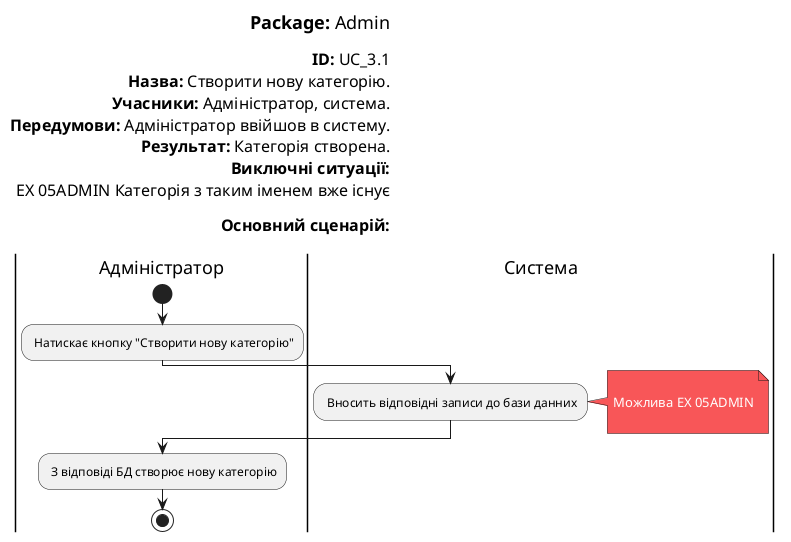 @startuml
skinparam ArchimateBackgroundColor #ffffff
skinparam	shadowing false
skinparam Note {
	BackgroundColor #f85658
	FontColor #ffffff
}

left header
<font color=000 size=18><b>Package:</b> Admin

<font color=000 size=16><b>ID:</b> UC_3.1
<font color=000 size=16><b>Назва:</b> Створити нову категорію.
<font color=000 size=16><b>Учасники:</b> Адміністратор, система.
<font color=000 size=16><b>Передумови:</b> Адміністратор ввійшов в систему.
<font color=000 size=16><b>Результат:</b> Категорія створена.
<font color=000 size=16><b>Виключні ситуації:</b>
<font color=000 size=16> EX 05ADMIN Категорія з таким іменем вже існує

<font color=000 size=16><b>Основний сценарій:</b>

end header

|Адміністратор|
start
: Натискає кнопку "Створити нову категорію";

|Система|

: Вносить відповідні записи до бази данних;

note right

	Можлива EX 05ADMIN

end note

|Адміністратор|

: З відповіді БД створює нову категорію;

stop;


@enduml

